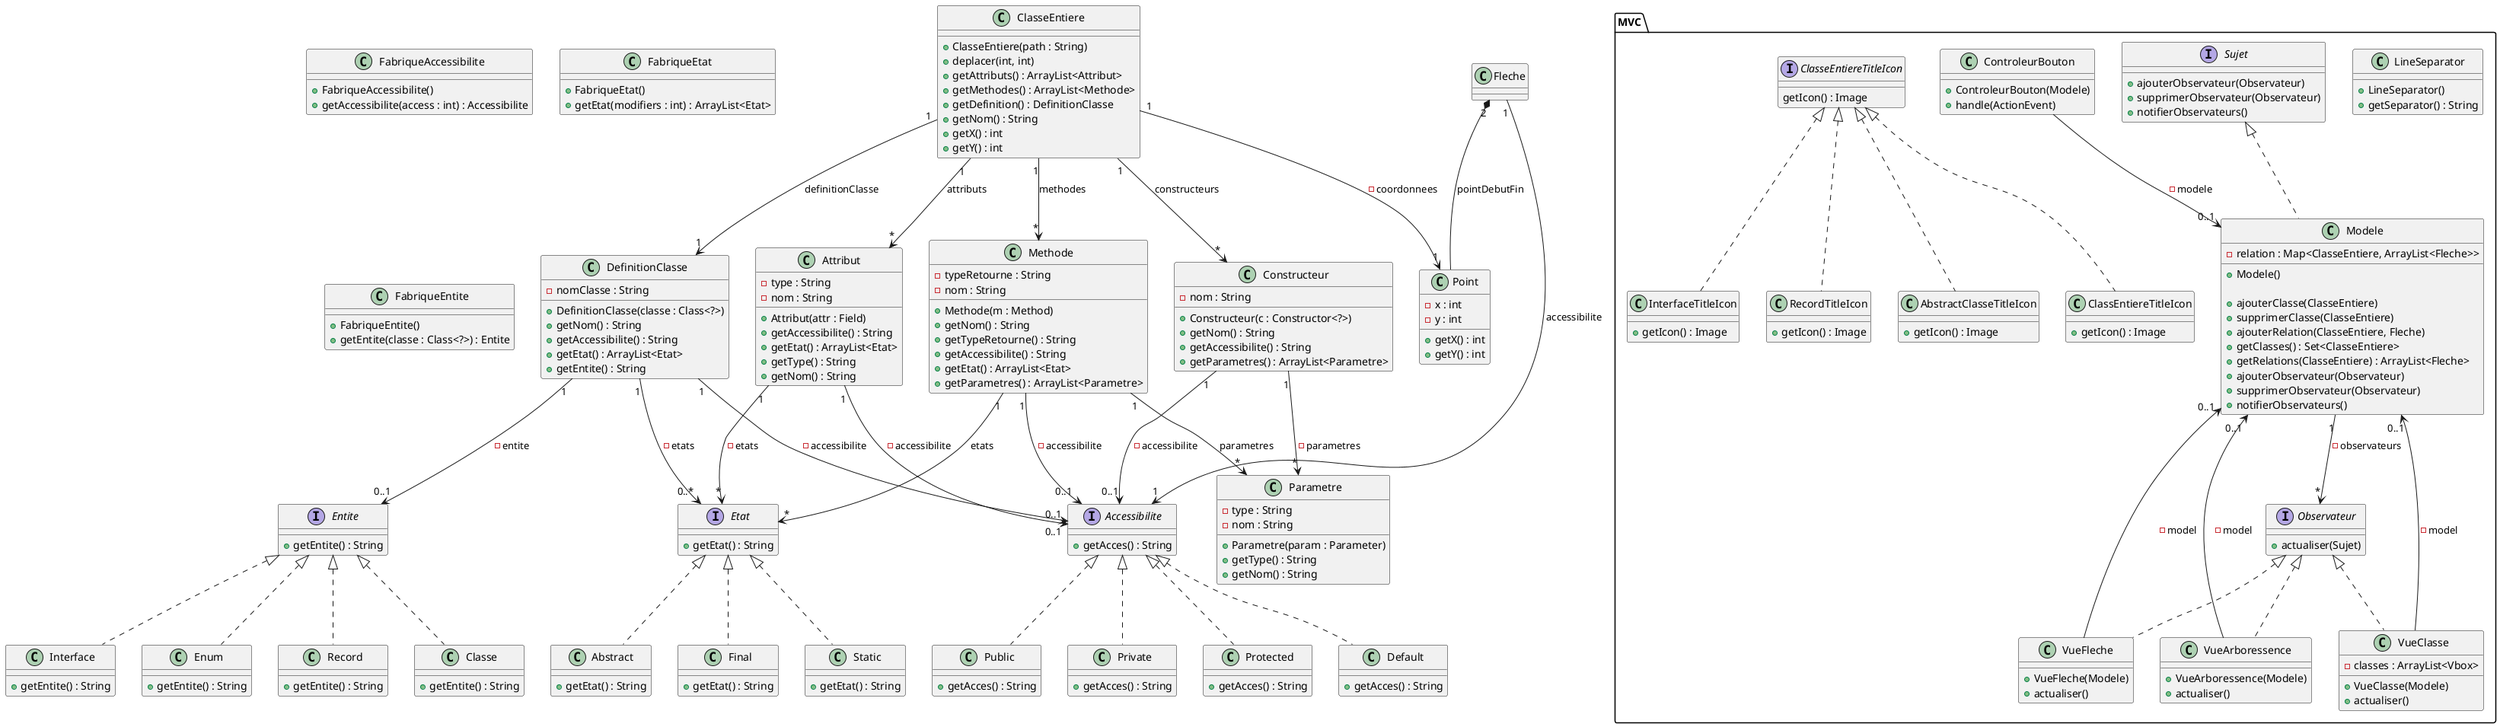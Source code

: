 @startuml
'https://plantuml.com/class-diagram

'Modele'
package "MVC"{
    class LineSeparator {
        + LineSeparator()
        + getSeparator() : String
    }


    interface Sujet{
        +ajouterObservateur(Observateur)
        +supprimerObservateur(Observateur)
        +notifierObservateurs()
    }

    class Modele implements Sujet{
        - relation : Map<ClasseEntiere, ArrayList<Fleche>>
        + Modele()

        + ajouterClasse(ClasseEntiere)
        + supprimerClasse(ClasseEntiere)
        + ajouterRelation(ClasseEntiere, Fleche)
        + getClasses() : Set<ClasseEntiere>
        + getRelations(ClasseEntiere) : ArrayList<Fleche>
        + ajouterObservateur(Observateur)
        + supprimerObservateur(Observateur)
        + notifierObservateurs()
    }

    'Observateurs'

    interface Observateur{
        +actualiser(Sujet)
    }

    class VueClasse implements Observateur{
        - classes : ArrayList<Vbox>
        +VueClasse(Modele)
        +actualiser()
    }

    class VueFleche implements Observateur{
        +VueFleche(Modele)
        +actualiser()
    }

    class VueArboressence implements Observateur {
        + VueArboressence(Modele)
        + actualiser()
    }

    'Controlleurs'

    class ControleurBouton{
        +ControleurBouton(Modele)
        +handle(ActionEvent)
    }

    interface ClasseEntiereTitleIcon{
        getIcon() : Image
    }

    class AbstractClasseTitleIcon implements ClasseEntiereTitleIcon{
        +getIcon() : Image
    }

    class ClassEntiereTitleIcon implements ClasseEntiereTitleIcon{
        +getIcon() : Image
    }

    class InterfaceTitleIcon implements ClasseEntiereTitleIcon{
        +getIcon() : Image
    }

    class RecordTitleIcon implements ClasseEntiereTitleIcon{
        +getIcon() : Image
    }

}
'Classes'

class ClasseEntiere{
    +ClasseEntiere(path : String)
    +deplacer(int, int)
    +getAttributs() : ArrayList<Attribut>
    +getMethodes() : ArrayList<Methode>
    +getDefinition() : DefinitionClasse
    +getNom() : String
    +getX() : int
    +getY() : int
}

interface Entite{
    +getEntite() : String
}

class Classe implements Entite{
    +getEntite() : String
}

class Interface implements Entite{
    +getEntite() : String
}

class Enum implements Entite{
    +getEntite() : String
}

class Record implements Entite{
    +getEntite() : String
}



interface Accessibilite{
    +getAcces() : String
}

class Public implements Accessibilite{
    +getAcces() : String
}

class Private implements Accessibilite{
    +getAcces() : String
}

class Protected implements Accessibilite{
    +getAcces() : String
}

class Default implements Accessibilite{
    +getAcces() : String
}

interface Etat{
    +getEtat() : String
}

class Abstract implements Etat{
    +getEtat() : String
}

class Final implements Etat{
    +getEtat() : String
}

class Static implements Etat{
    +getEtat() : String
}

class DefinitionClasse{
    -nomClasse : String

    +DefinitionClasse(classe : Class<?>)
    +getNom() : String
    +getAccessibilite() : String
    +getEtat() : ArrayList<Etat>
    +getEntite() : String
}

class Attribut{
    -type : String
    -nom : String
    +Attribut(attr : Field)
    +getAccessibilite() : String
    +getEtat() : ArrayList<Etat>
    +getType() : String
    +getNom() : String
}

class Methode{
    -typeRetourne : String
    -nom : String

    +Methode(m : Method)
    +getNom() : String
    +getTypeRetourne() : String
    +getAccessibilite() : String
    +getEtat() : ArrayList<Etat>
    +getParametres() : ArrayList<Parametre>
}

class Constructeur {
    - nom : String
    + Constructeur(c : Constructor<?>)
    + getNom() : String
    + getAccessibilite() : String
    + getParametres() : ArrayList<Parametre>
}

class Parametre{
    +Parametre(param : Parameter)
    -type : String
    -nom : String
    +getType() : String
    +getNom() : String
}

class Point{
    - x : int
    - y : int
    + getX() : int
    + getY() : int
}

class FabriqueAccessibilite {
    + FabriqueAccessibilite()
    + getAccessibilite(access : int) : Accessibilite
}

class FabriqueEtat {
    + FabriqueEtat()
    + getEtat(modifiers : int) : ArrayList<Etat>
}

class FabriqueEntite {
    + FabriqueEntite()
    + getEntite(classe : Class<?>) : Entite
}


class Fleche {}


'-----------------------------------'
'Associations'

Modele "1" --> "*" Observateur : -observateurs
VueClasse --> "0..1" Modele : - model
VueFleche --> "0..1" Modele : - model
VueArboressence --> "0..1" Modele : - model
Attribut "1" --> "0..1" Accessibilite : -accessibilite
Attribut "1" --> "*" Etat : -etats
DefinitionClasse "1" --> "0..1" Accessibilite : -accessibilite
DefinitionClasse "1" --> "0..*" Etat : -etats
DefinitionClasse "1" --> "0..1" Entite : -entite
Constructeur "1" --> "0..1" Accessibilite : -accessibilite
Constructeur "1" --> "*" Parametre : -parametres
Methode "1" --> "0..1" Accessibilite : -accessibilite
Methode "1" --> "*" Etat : etats
Methode "1" --> "*" Parametre : parametres
ClasseEntiere "1" --> "1" DefinitionClasse : definitionClasse
ClasseEntiere "1" --> "*" Attribut : attributs
ClasseEntiere "1" --> "*" Methode : methodes
ClasseEntiere "1" --> "*" Constructeur : constructeurs
ClasseEntiere "1" --> "1" Point : -coordonnees
Fleche "1" --> "1" Accessibilite : accessibilite
Fleche "2" *-- Point : pointDebutFin
ControleurBouton --> "0..1" Modele : -modele


@enduml